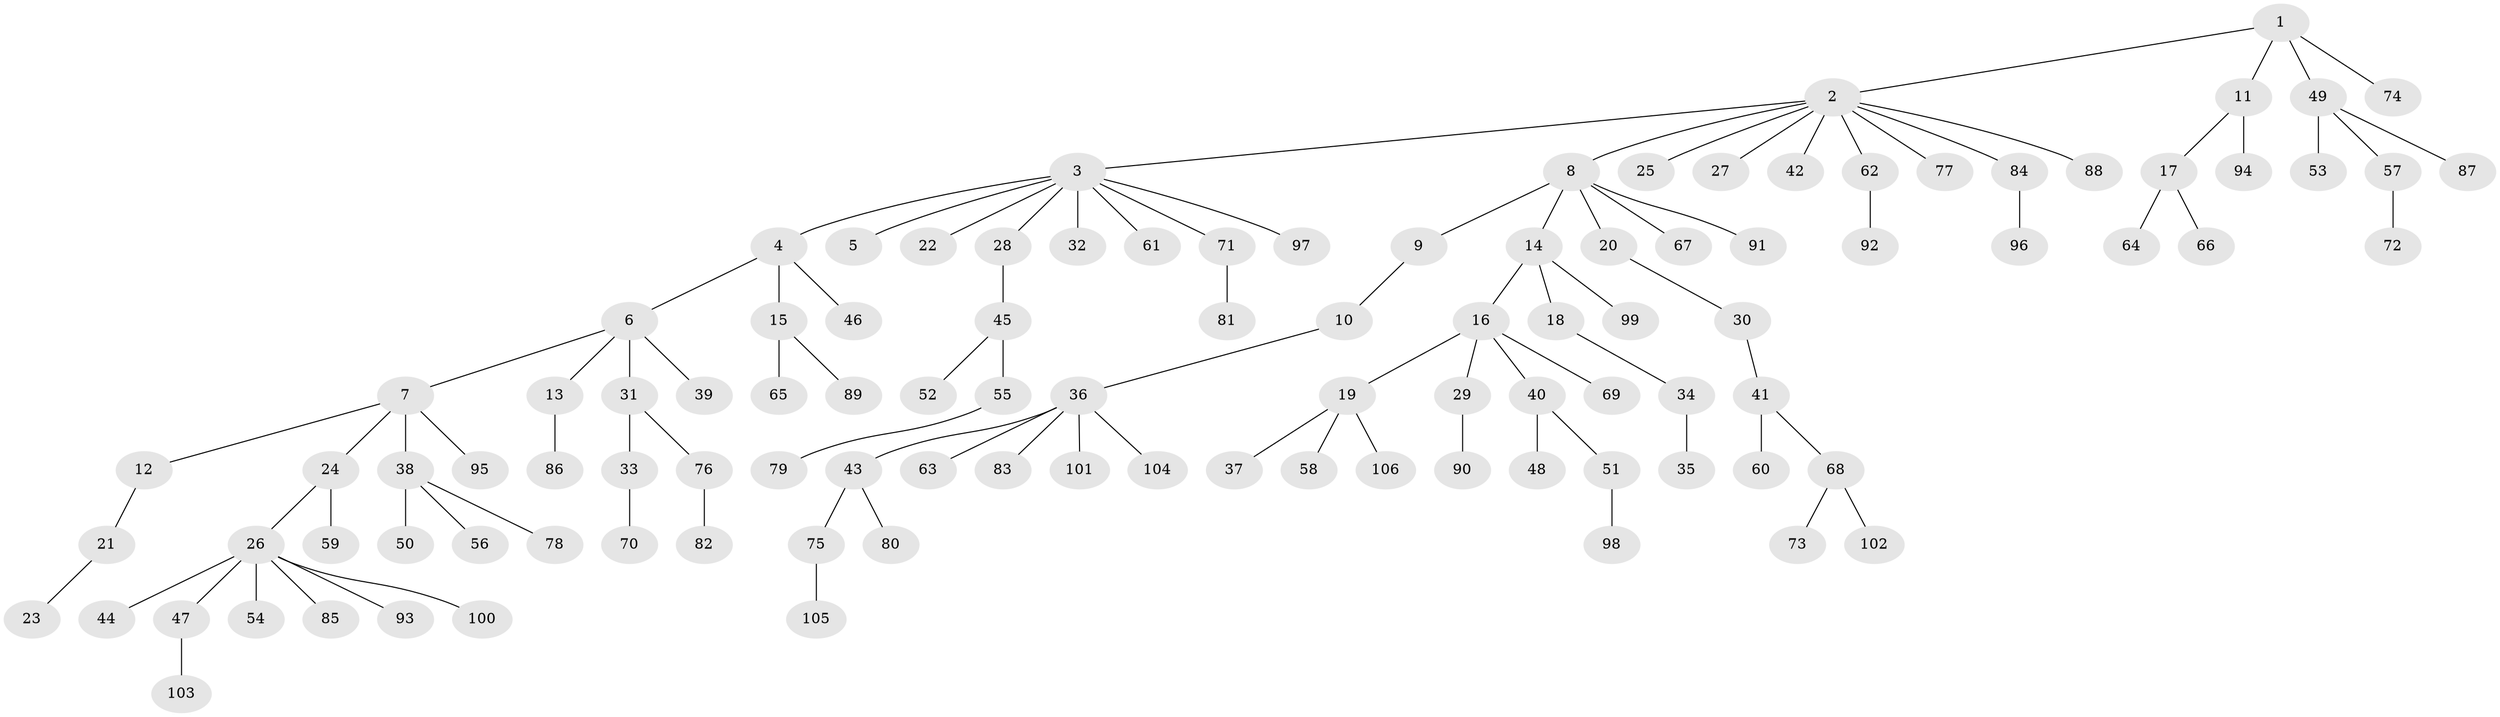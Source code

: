 // Generated by graph-tools (version 1.1) at 2025/11/02/27/25 16:11:25]
// undirected, 106 vertices, 105 edges
graph export_dot {
graph [start="1"]
  node [color=gray90,style=filled];
  1;
  2;
  3;
  4;
  5;
  6;
  7;
  8;
  9;
  10;
  11;
  12;
  13;
  14;
  15;
  16;
  17;
  18;
  19;
  20;
  21;
  22;
  23;
  24;
  25;
  26;
  27;
  28;
  29;
  30;
  31;
  32;
  33;
  34;
  35;
  36;
  37;
  38;
  39;
  40;
  41;
  42;
  43;
  44;
  45;
  46;
  47;
  48;
  49;
  50;
  51;
  52;
  53;
  54;
  55;
  56;
  57;
  58;
  59;
  60;
  61;
  62;
  63;
  64;
  65;
  66;
  67;
  68;
  69;
  70;
  71;
  72;
  73;
  74;
  75;
  76;
  77;
  78;
  79;
  80;
  81;
  82;
  83;
  84;
  85;
  86;
  87;
  88;
  89;
  90;
  91;
  92;
  93;
  94;
  95;
  96;
  97;
  98;
  99;
  100;
  101;
  102;
  103;
  104;
  105;
  106;
  1 -- 2;
  1 -- 11;
  1 -- 49;
  1 -- 74;
  2 -- 3;
  2 -- 8;
  2 -- 25;
  2 -- 27;
  2 -- 42;
  2 -- 62;
  2 -- 77;
  2 -- 84;
  2 -- 88;
  3 -- 4;
  3 -- 5;
  3 -- 22;
  3 -- 28;
  3 -- 32;
  3 -- 61;
  3 -- 71;
  3 -- 97;
  4 -- 6;
  4 -- 15;
  4 -- 46;
  6 -- 7;
  6 -- 13;
  6 -- 31;
  6 -- 39;
  7 -- 12;
  7 -- 24;
  7 -- 38;
  7 -- 95;
  8 -- 9;
  8 -- 14;
  8 -- 20;
  8 -- 67;
  8 -- 91;
  9 -- 10;
  10 -- 36;
  11 -- 17;
  11 -- 94;
  12 -- 21;
  13 -- 86;
  14 -- 16;
  14 -- 18;
  14 -- 99;
  15 -- 65;
  15 -- 89;
  16 -- 19;
  16 -- 29;
  16 -- 40;
  16 -- 69;
  17 -- 64;
  17 -- 66;
  18 -- 34;
  19 -- 37;
  19 -- 58;
  19 -- 106;
  20 -- 30;
  21 -- 23;
  24 -- 26;
  24 -- 59;
  26 -- 44;
  26 -- 47;
  26 -- 54;
  26 -- 85;
  26 -- 93;
  26 -- 100;
  28 -- 45;
  29 -- 90;
  30 -- 41;
  31 -- 33;
  31 -- 76;
  33 -- 70;
  34 -- 35;
  36 -- 43;
  36 -- 63;
  36 -- 83;
  36 -- 101;
  36 -- 104;
  38 -- 50;
  38 -- 56;
  38 -- 78;
  40 -- 48;
  40 -- 51;
  41 -- 60;
  41 -- 68;
  43 -- 75;
  43 -- 80;
  45 -- 52;
  45 -- 55;
  47 -- 103;
  49 -- 53;
  49 -- 57;
  49 -- 87;
  51 -- 98;
  55 -- 79;
  57 -- 72;
  62 -- 92;
  68 -- 73;
  68 -- 102;
  71 -- 81;
  75 -- 105;
  76 -- 82;
  84 -- 96;
}
